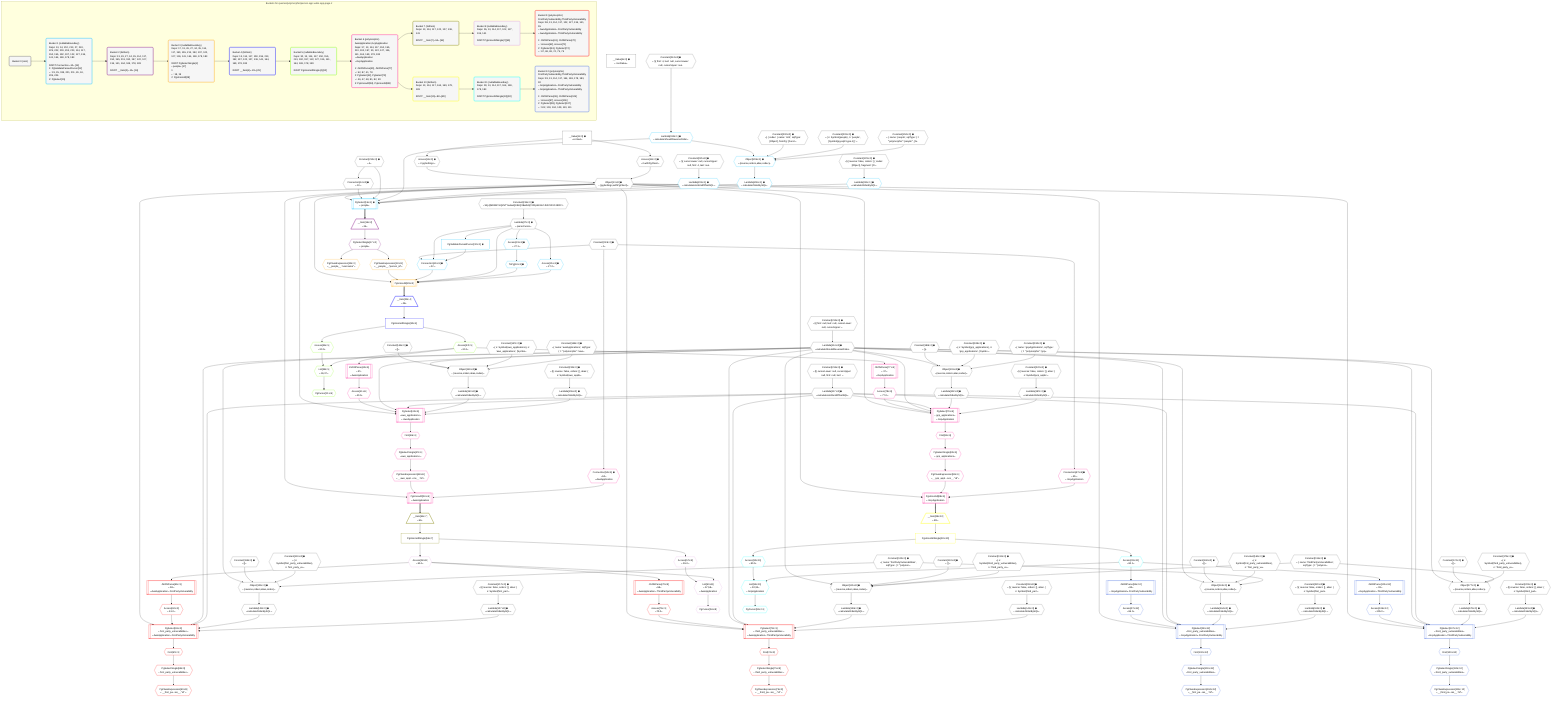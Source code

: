 %%{init: {'themeVariables': { 'fontSize': '12px'}}}%%
graph TD
    classDef path fill:#eee,stroke:#000,color:#000
    classDef plan fill:#fff,stroke-width:1px,color:#000
    classDef itemplan fill:#fff,stroke-width:2px,color:#000
    classDef unbatchedplan fill:#dff,stroke-width:1px,color:#000
    classDef sideeffectplan fill:#fcc,stroke-width:2px,color:#000
    classDef bucket fill:#f6f6f6,color:#000,stroke-width:2px,text-align:left


    %% plan dependencies
    Object121{{"Object[121∈0] ➊<br />ᐸ{reverse,orders,alias,codec}ᐳ"}}:::plan
    Lambda114{{"Lambda[114∈0] ➊<br />ᐸcalculateShouldReverseOrderᐳ"}}:::plan
    Constant118{{"Constant[118∈0] ➊<br />ᐸ[]ᐳ"}}:::plan
    Constant119{{"Constant[119∈0] ➊<br />ᐸ{ s: Symbol(first_party_vulnerabilities), n: 'first_party_vuᐳ"}}:::plan
    Constant120{{"Constant[120∈0] ➊<br />ᐸ{ name: 'firstPartyVulnerabilities', sqlType: { t: '”polymorᐳ"}}:::plan
    Lambda114 & Constant118 & Constant119 & Constant120 --> Object121
    Object135{{"Object[135∈0] ➊<br />ᐸ{reverse,orders,alias,codec}ᐳ"}}:::plan
    Constant132{{"Constant[132∈0] ➊<br />ᐸ[]ᐳ"}}:::plan
    Constant133{{"Constant[133∈0] ➊<br />ᐸ{ s: Symbol(third_party_vulnerabilities), n: 'third_party_vuᐳ"}}:::plan
    Constant134{{"Constant[134∈0] ➊<br />ᐸ{ name: 'thirdPartyVulnerabilities', sqlType: { t: '”polymorᐳ"}}:::plan
    Lambda114 & Constant132 & Constant133 & Constant134 --> Object135
    Object149{{"Object[149∈0] ➊<br />ᐸ{reverse,orders,alias,codec}ᐳ"}}:::plan
    Constant146{{"Constant[146∈0] ➊<br />ᐸ[]ᐳ"}}:::plan
    Constant147{{"Constant[147∈0] ➊<br />ᐸ{ s: Symbol(aws_applications), n: 'aws_applications', [Symboᐳ"}}:::plan
    Constant148{{"Constant[148∈0] ➊<br />ᐸ{ name: 'awsApplications', sqlType: { t: '”polymorphic”.”awsᐳ"}}:::plan
    Lambda114 & Constant146 & Constant147 & Constant148 --> Object149
    Object163{{"Object[163∈0] ➊<br />ᐸ{reverse,orders,alias,codec}ᐳ"}}:::plan
    Constant160{{"Constant[160∈0] ➊<br />ᐸ[]ᐳ"}}:::plan
    Constant161{{"Constant[161∈0] ➊<br />ᐸ{ s: Symbol(first_party_vulnerabilities), n: 'first_party_vuᐳ"}}:::plan
    Lambda114 & Constant160 & Constant161 & Constant120 --> Object163
    Object177{{"Object[177∈0] ➊<br />ᐸ{reverse,orders,alias,codec}ᐳ"}}:::plan
    Constant174{{"Constant[174∈0] ➊<br />ᐸ[]ᐳ"}}:::plan
    Constant175{{"Constant[175∈0] ➊<br />ᐸ{ s: Symbol(third_party_vulnerabilities), n: 'third_party_vuᐳ"}}:::plan
    Lambda114 & Constant174 & Constant175 & Constant134 --> Object177
    Object191{{"Object[191∈0] ➊<br />ᐸ{reverse,orders,alias,codec}ᐳ"}}:::plan
    Constant188{{"Constant[188∈0] ➊<br />ᐸ[]ᐳ"}}:::plan
    Constant189{{"Constant[189∈0] ➊<br />ᐸ{ s: Symbol(gcp_applications), n: 'gcp_applications', [Symboᐳ"}}:::plan
    Constant190{{"Constant[190∈0] ➊<br />ᐸ{ name: 'gcpApplications', sqlType: { t: '”polymorphic”.”gcpᐳ"}}:::plan
    Lambda114 & Constant188 & Constant189 & Constant190 --> Object191
    Object13{{"Object[13∈0] ➊<br />ᐸ{pgSettings,withPgClient}ᐳ"}}:::plan
    Access11{{"Access[11∈0] ➊<br />ᐸ2.pgSettingsᐳ"}}:::plan
    Access12{{"Access[12∈0] ➊<br />ᐸ2.withPgClientᐳ"}}:::plan
    Access11 & Access12 --> Object13
    __Value2["__Value[2∈0] ➊<br />ᐸcontextᐳ"]:::plan
    __Value2 --> Access11
    __Value2 --> Access12
    Connection14{{"Connection[14∈0] ➊<br />ᐸ10ᐳ"}}:::plan
    Constant212{{"Constant[212∈0] ➊<br />ᐸ4ᐳ"}}:::plan
    Constant212 --> Connection14
    Lambda27{{"Lambda[27∈0] ➊<br />ᐸparseCursorᐳ"}}:::plan
    Constant214{{"Constant[214∈0] ➊<br />ᐸ'WyJjMDM4YzQzNTYwIiwiQXdzQXBwbGljYXRpb24iLCJbXCI0XCJdIl0='ᐳ"}}:::plan
    Constant214 --> Lambda27
    Constant215{{"Constant[215∈0] ➊<br />ᐸ§{ first: null, last: null, cursorLower: null, cursorUpper: ᐳ"}}:::plan
    Constant215 --> Lambda114
    Lambda117{{"Lambda[117∈0] ➊<br />ᐸcalculateLimitAndOffsetSQLᐳ"}}:::plan
    Constant216{{"Constant[216∈0] ➊<br />ᐸ§{ cursorLower: null, cursorUpper: null, first: null, last: ᐳ"}}:::plan
    Constant216 --> Lambda117
    Lambda122{{"Lambda[122∈0] ➊<br />ᐸcalculateOrderBySQLᐳ"}}:::plan
    Object121 --> Lambda122
    Lambda127{{"Lambda[127∈0] ➊<br />ᐸcalculateOrderBySQLᐳ"}}:::plan
    Constant217{{"Constant[217∈0] ➊<br />ᐸ§{ reverse: false, orders: [], alias: { s: Symbol(first_partᐳ"}}:::plan
    Constant217 --> Lambda127
    Lambda136{{"Lambda[136∈0] ➊<br />ᐸcalculateOrderBySQLᐳ"}}:::plan
    Object135 --> Lambda136
    Lambda141{{"Lambda[141∈0] ➊<br />ᐸcalculateOrderBySQLᐳ"}}:::plan
    Constant218{{"Constant[218∈0] ➊<br />ᐸ§{ reverse: false, orders: [], alias: { s: Symbol(third_partᐳ"}}:::plan
    Constant218 --> Lambda141
    Lambda150{{"Lambda[150∈0] ➊<br />ᐸcalculateOrderBySQLᐳ"}}:::plan
    Object149 --> Lambda150
    Lambda155{{"Lambda[155∈0] ➊<br />ᐸcalculateOrderBySQLᐳ"}}:::plan
    Constant219{{"Constant[219∈0] ➊<br />ᐸ§{ reverse: false, orders: [], alias: { s: Symbol(aws_applicᐳ"}}:::plan
    Constant219 --> Lambda155
    Lambda164{{"Lambda[164∈0] ➊<br />ᐸcalculateOrderBySQLᐳ"}}:::plan
    Object163 --> Lambda164
    Lambda169{{"Lambda[169∈0] ➊<br />ᐸcalculateOrderBySQLᐳ"}}:::plan
    Constant220{{"Constant[220∈0] ➊<br />ᐸ§{ reverse: false, orders: [], alias: { s: Symbol(first_partᐳ"}}:::plan
    Constant220 --> Lambda169
    Lambda178{{"Lambda[178∈0] ➊<br />ᐸcalculateOrderBySQLᐳ"}}:::plan
    Object177 --> Lambda178
    Lambda183{{"Lambda[183∈0] ➊<br />ᐸcalculateOrderBySQLᐳ"}}:::plan
    Constant221{{"Constant[221∈0] ➊<br />ᐸ§{ reverse: false, orders: [], alias: { s: Symbol(third_partᐳ"}}:::plan
    Constant221 --> Lambda183
    Lambda192{{"Lambda[192∈0] ➊<br />ᐸcalculateOrderBySQLᐳ"}}:::plan
    Object191 --> Lambda192
    Lambda197{{"Lambda[197∈0] ➊<br />ᐸcalculateOrderBySQLᐳ"}}:::plan
    Constant222{{"Constant[222∈0] ➊<br />ᐸ§{ reverse: false, orders: [], alias: { s: Symbol(gcp_applicᐳ"}}:::plan
    Constant222 --> Lambda197
    __Value4["__Value[4∈0] ➊<br />ᐸrootValueᐳ"]:::plan
    Constant202{{"Constant[202∈0] ➊<br />ᐸ[ { codec: { name: 'int4', sqlType: [Object], fromPg: [Functᐳ"}}:::plan
    Constant203{{"Constant[203∈0] ➊<br />ᐸ{ s: Symbol(people), n: 'people', [Symbol(pg-sql2-type-1)]: ᐳ"}}:::plan
    Constant204{{"Constant[204∈0] ➊<br />ᐸ{ name: 'people', sqlType: { t: '”polymorphic”.”people”', [Sᐳ"}}:::plan
    Constant213{{"Constant[213∈0] ➊<br />ᐸ1ᐳ"}}:::plan
    Constant223{{"Constant[223∈0] ➊<br />ᐸ§{ reverse: false, orders: [ { codec: [Object], fragment: [Oᐳ"}}:::plan
    Constant224{{"Constant[224∈0] ➊<br />ᐸ§{ first: 4, last: null, cursorLower: null, cursorUpper: nulᐳ"}}:::plan
    Constant225{{"Constant[225∈0] ➊<br />ᐸ§{ cursorLower: null, cursorUpper: null, first: 4, last: nulᐳ"}}:::plan
    PgSelect15[["PgSelect[15∈1] ➊<br />ᐸpeopleᐳ"]]:::plan
    Lambda199{{"Lambda[199∈1] ➊<br />ᐸcalculateShouldReverseOrderᐳ"}}:::plan
    Lambda201{{"Lambda[201∈1] ➊<br />ᐸcalculateLimitAndOffsetSQLᐳ"}}:::plan
    Lambda206{{"Lambda[206∈1] ➊<br />ᐸcalculateOrderBySQLᐳ"}}:::plan
    Lambda211{{"Lambda[211∈1] ➊<br />ᐸcalculateOrderBySQLᐳ"}}:::plan
    Object13 & Connection14 & Constant212 & Lambda199 & Lambda201 & Lambda206 & Lambda211 --> PgSelect15
    Object205{{"Object[205∈1] ➊<br />ᐸ{reverse,orders,alias,codec}ᐳ"}}:::plan
    Lambda199 & Constant202 & Constant203 & Constant204 --> Object205
    Connection26{{"Connection[26∈1] ➊<br />ᐸ22ᐳ"}}:::plan
    PgValidateParsedCursor32["PgValidateParsedCursor[32∈1] ➊"]:::plan
    Constant213 & Lambda27 & PgValidateParsedCursor32 --> Connection26
    Lambda27 --> PgValidateParsedCursor32
    Access33{{"Access[33∈1] ➊<br />ᐸ27.1ᐳ"}}:::plan
    Lambda27 --> Access33
    ToPg34{{"ToPg[34∈1] ➊"}}:::plan
    Access33 --> ToPg34
    Access35{{"Access[35∈1] ➊<br />ᐸ27.2ᐳ"}}:::plan
    Lambda27 --> Access35
    Constant224 --> Lambda199
    Constant225 --> Lambda201
    Object205 --> Lambda206
    Constant223 --> Lambda211
    __Item16[/"__Item[16∈2]<br />ᐸ15ᐳ"\]:::itemplan
    PgSelect15 ==> __Item16
    PgSelectSingle17{{"PgSelectSingle[17∈2]<br />ᐸpeopleᐳ"}}:::plan
    __Item16 --> PgSelectSingle17
    PgUnionAll28[["PgUnionAll[28∈3]"]]:::plan
    PgClassExpression18{{"PgClassExpression[18∈3]<br />ᐸ__people__.”person_id”ᐳ"}}:::plan
    Object13 & PgClassExpression18 & Connection26 & Lambda27 & ToPg34 & Access35 --> PgUnionAll28
    PgSelectSingle17 --> PgClassExpression18
    PgClassExpression19{{"PgClassExpression[19∈3]<br />ᐸ__people__.”username”ᐳ"}}:::plan
    PgSelectSingle17 --> PgClassExpression19
    __Item29[/"__Item[29∈4]<br />ᐸ28ᐳ"\]:::itemplan
    PgUnionAll28 ==> __Item29
    PgUnionAllSingle30["PgUnionAllSingle[30∈4]"]:::plan
    __Item29 --> PgUnionAllSingle30
    List38{{"List[38∈5]<br />ᐸ36,37ᐳ"}}:::plan
    Access36{{"Access[36∈5]<br />ᐸ30.0ᐳ"}}:::plan
    Access37{{"Access[37∈5]<br />ᐸ30.1ᐳ"}}:::plan
    Access36 & Access37 --> List38
    PgCursor31{{"PgCursor[31∈5]"}}:::plan
    List38 --> PgCursor31
    PgUnionAllSingle30 --> Access36
    PgUnionAllSingle30 --> Access37
    PgSelect42[["PgSelect[42∈6]<br />ᐸaws_applicationsᐳ<br />ᐳAwsApplication"]]:::plan
    Access41{{"Access[41∈6]<br />ᐸ40.0ᐳ"}}:::plan
    Object13 & Access41 & Lambda114 & Lambda117 & Lambda150 & Lambda155 --> PgSelect42
    PgSelect79[["PgSelect[79∈6]<br />ᐸgcp_applicationsᐳ<br />ᐳGcpApplication"]]:::plan
    Access78{{"Access[78∈6]<br />ᐸ77.0ᐳ"}}:::plan
    Object13 & Access78 & Lambda114 & Lambda117 & Lambda192 & Lambda197 --> PgSelect79
    PgUnionAll53[["PgUnionAll[53∈6]<br />ᐳAwsApplication"]]:::plan
    PgClassExpression48{{"PgClassExpression[48∈6]<br />ᐸ__aws_appl...ons__.”id”ᐳ"}}:::plan
    Connection52{{"Connection[52∈6] ➊<br />ᐸ50ᐳ<br />ᐳAwsApplication"}}:::plan
    Object13 & PgClassExpression48 & Connection52 --> PgUnionAll53
    PgUnionAll88[["PgUnionAll[88∈6]<br />ᐳGcpApplication"]]:::plan
    PgClassExpression83{{"PgClassExpression[83∈6]<br />ᐸ__gcp_appl...ons__.”id”ᐳ"}}:::plan
    Connection87{{"Connection[87∈6] ➊<br />ᐸ85ᐳ<br />ᐳGcpApplication"}}:::plan
    Object13 & PgClassExpression83 & Connection87 --> PgUnionAll88
    JSONParse40[["JSONParse[40∈6]<br />ᐸ37ᐳ<br />ᐳAwsApplication"]]:::plan
    Access37 --> JSONParse40
    JSONParse40 --> Access41
    First46{{"First[46∈6]"}}:::plan
    PgSelect42 --> First46
    PgSelectSingle47{{"PgSelectSingle[47∈6]<br />ᐸaws_applicationsᐳ"}}:::plan
    First46 --> PgSelectSingle47
    PgSelectSingle47 --> PgClassExpression48
    Constant213 --> Connection52
    JSONParse77[["JSONParse[77∈6]<br />ᐸ37ᐳ<br />ᐳGcpApplication"]]:::plan
    Access37 --> JSONParse77
    JSONParse77 --> Access78
    First81{{"First[81∈6]"}}:::plan
    PgSelect79 --> First81
    PgSelectSingle82{{"PgSelectSingle[82∈6]<br />ᐸgcp_applicationsᐳ"}}:::plan
    First81 --> PgSelectSingle82
    PgSelectSingle82 --> PgClassExpression83
    Constant213 --> Connection87
    __Item54[/"__Item[54∈7]<br />ᐸ53ᐳ"\]:::itemplan
    PgUnionAll53 ==> __Item54
    PgUnionAllSingle55["PgUnionAllSingle[55∈7]"]:::plan
    __Item54 --> PgUnionAllSingle55
    List59{{"List[59∈8]<br />ᐸ57,58ᐳ<br />ᐳAwsApplication"}}:::plan
    Access57{{"Access[57∈8]<br />ᐸ55.0ᐳ"}}:::plan
    Access58{{"Access[58∈8]<br />ᐸ55.1ᐳ"}}:::plan
    Access57 & Access58 --> List59
    PgCursor56{{"PgCursor[56∈8]"}}:::plan
    List59 --> PgCursor56
    PgUnionAllSingle55 --> Access57
    PgUnionAllSingle55 --> Access58
    PgSelect63[["PgSelect[63∈9]<br />ᐸfirst_party_vulnerabilitiesᐳ<br />ᐳAwsApplicationᐳFirstPartyVulnerability"]]:::plan
    Access62{{"Access[62∈9]<br />ᐸ61.0ᐳ"}}:::plan
    Object13 & Access62 & Lambda114 & Lambda117 & Lambda122 & Lambda127 --> PgSelect63
    PgSelect72[["PgSelect[72∈9]<br />ᐸthird_party_vulnerabilitiesᐳ<br />ᐳAwsApplicationᐳThirdPartyVulnerability"]]:::plan
    Access71{{"Access[71∈9]<br />ᐸ70.0ᐳ"}}:::plan
    Object13 & Access71 & Lambda114 & Lambda117 & Lambda136 & Lambda141 --> PgSelect72
    JSONParse61[["JSONParse[61∈9]<br />ᐸ58ᐳ<br />ᐳAwsApplicationᐳFirstPartyVulnerability"]]:::plan
    Access58 --> JSONParse61
    JSONParse61 --> Access62
    First67{{"First[67∈9]"}}:::plan
    PgSelect63 --> First67
    PgSelectSingle68{{"PgSelectSingle[68∈9]<br />ᐸfirst_party_vulnerabilitiesᐳ"}}:::plan
    First67 --> PgSelectSingle68
    PgClassExpression69{{"PgClassExpression[69∈9]<br />ᐸ__first_pa...ies__.”id”ᐳ"}}:::plan
    PgSelectSingle68 --> PgClassExpression69
    JSONParse70[["JSONParse[70∈9]<br />ᐸ58ᐳ<br />ᐳAwsApplicationᐳThirdPartyVulnerability"]]:::plan
    Access58 --> JSONParse70
    JSONParse70 --> Access71
    First74{{"First[74∈9]"}}:::plan
    PgSelect72 --> First74
    PgSelectSingle75{{"PgSelectSingle[75∈9]<br />ᐸthird_party_vulnerabilitiesᐳ"}}:::plan
    First74 --> PgSelectSingle75
    PgClassExpression76{{"PgClassExpression[76∈9]<br />ᐸ__third_pa...ies__.”id”ᐳ"}}:::plan
    PgSelectSingle75 --> PgClassExpression76
    __Item89[/"__Item[89∈10]<br />ᐸ88ᐳ"\]:::itemplan
    PgUnionAll88 ==> __Item89
    PgUnionAllSingle90["PgUnionAllSingle[90∈10]"]:::plan
    __Item89 --> PgUnionAllSingle90
    List94{{"List[94∈11]<br />ᐸ92,93ᐳ<br />ᐳGcpApplication"}}:::plan
    Access92{{"Access[92∈11]<br />ᐸ90.0ᐳ"}}:::plan
    Access93{{"Access[93∈11]<br />ᐸ90.1ᐳ"}}:::plan
    Access92 & Access93 --> List94
    PgCursor91{{"PgCursor[91∈11]"}}:::plan
    List94 --> PgCursor91
    PgUnionAllSingle90 --> Access92
    PgUnionAllSingle90 --> Access93
    PgSelect98[["PgSelect[98∈12]<br />ᐸfirst_party_vulnerabilitiesᐳ<br />ᐳGcpApplicationᐳFirstPartyVulnerability"]]:::plan
    Access97{{"Access[97∈12]<br />ᐸ96.0ᐳ"}}:::plan
    Object13 & Access97 & Lambda114 & Lambda117 & Lambda164 & Lambda169 --> PgSelect98
    PgSelect107[["PgSelect[107∈12]<br />ᐸthird_party_vulnerabilitiesᐳ<br />ᐳGcpApplicationᐳThirdPartyVulnerability"]]:::plan
    Access106{{"Access[106∈12]<br />ᐸ105.0ᐳ"}}:::plan
    Object13 & Access106 & Lambda114 & Lambda117 & Lambda178 & Lambda183 --> PgSelect107
    JSONParse96[["JSONParse[96∈12]<br />ᐸ93ᐳ<br />ᐳGcpApplicationᐳFirstPartyVulnerability"]]:::plan
    Access93 --> JSONParse96
    JSONParse96 --> Access97
    First102{{"First[102∈12]"}}:::plan
    PgSelect98 --> First102
    PgSelectSingle103{{"PgSelectSingle[103∈12]<br />ᐸfirst_party_vulnerabilitiesᐳ"}}:::plan
    First102 --> PgSelectSingle103
    PgClassExpression104{{"PgClassExpression[104∈12]<br />ᐸ__first_pa...ies__.”id”ᐳ"}}:::plan
    PgSelectSingle103 --> PgClassExpression104
    JSONParse105[["JSONParse[105∈12]<br />ᐸ93ᐳ<br />ᐳGcpApplicationᐳThirdPartyVulnerability"]]:::plan
    Access93 --> JSONParse105
    JSONParse105 --> Access106
    First109{{"First[109∈12]"}}:::plan
    PgSelect107 --> First109
    PgSelectSingle110{{"PgSelectSingle[110∈12]<br />ᐸthird_party_vulnerabilitiesᐳ"}}:::plan
    First109 --> PgSelectSingle110
    PgClassExpression111{{"PgClassExpression[111∈12]<br />ᐸ__third_pa...ies__.”id”ᐳ"}}:::plan
    PgSelectSingle110 --> PgClassExpression111

    %% define steps

    subgraph "Buckets for queries/polymorphic/person-app-vulns.app-page-2"
    Bucket0("Bucket 0 (root)"):::bucket
    classDef bucket0 stroke:#696969
    class Bucket0,__Value2,__Value4,Access11,Access12,Object13,Connection14,Lambda27,Lambda114,Lambda117,Constant118,Constant119,Constant120,Object121,Lambda122,Lambda127,Constant132,Constant133,Constant134,Object135,Lambda136,Lambda141,Constant146,Constant147,Constant148,Object149,Lambda150,Lambda155,Constant160,Constant161,Object163,Lambda164,Lambda169,Constant174,Constant175,Object177,Lambda178,Lambda183,Constant188,Constant189,Constant190,Object191,Lambda192,Lambda197,Constant202,Constant203,Constant204,Constant212,Constant213,Constant214,Constant215,Constant216,Constant217,Constant218,Constant219,Constant220,Constant221,Constant222,Constant223,Constant224,Constant225 bucket0
    Bucket1("Bucket 1 (nullableBoundary)<br />Deps: 13, 14, 212, 213, 27, 224, 225, 202, 203, 204, 223, 114, 117, 150, 155, 192, 197, 122, 127, 136, 141, 164, 169, 178, 183<br /><br />ROOT Connectionᐸ10ᐳ[14]<br />1: PgValidateParsedCursor[32]<br />ᐳ: 33, 35, 199, 201, 211, 26, 34, 205, 206<br />2: PgSelect[15]"):::bucket
    classDef bucket1 stroke:#00bfff
    class Bucket1,PgSelect15,Connection26,PgValidateParsedCursor32,Access33,ToPg34,Access35,Lambda199,Lambda201,Object205,Lambda206,Lambda211 bucket1
    Bucket2("Bucket 2 (listItem)<br />Deps: 13, 26, 27, 34, 35, 114, 117, 150, 155, 213, 192, 197, 122, 127, 136, 141, 164, 169, 178, 183<br /><br />ROOT __Item{2}ᐸ15ᐳ[16]"):::bucket
    classDef bucket2 stroke:#7f007f
    class Bucket2,__Item16,PgSelectSingle17 bucket2
    Bucket3("Bucket 3 (nullableBoundary)<br />Deps: 17, 13, 26, 27, 34, 35, 114, 117, 150, 155, 213, 192, 197, 122, 127, 136, 141, 164, 169, 178, 183<br /><br />ROOT PgSelectSingle{2}ᐸpeopleᐳ[17]<br />1: <br />ᐳ: 18, 19<br />2: PgUnionAll[28]"):::bucket
    classDef bucket3 stroke:#ffa500
    class Bucket3,PgClassExpression18,PgClassExpression19,PgUnionAll28 bucket3
    Bucket4("Bucket 4 (listItem)<br />Deps: 13, 114, 117, 150, 155, 213, 192, 197, 122, 127, 136, 141, 164, 169, 178, 183<br /><br />ROOT __Item{4}ᐸ28ᐳ[29]"):::bucket
    classDef bucket4 stroke:#0000ff
    class Bucket4,__Item29,PgUnionAllSingle30 bucket4
    Bucket5("Bucket 5 (nullableBoundary)<br />Deps: 30, 13, 114, 117, 150, 155, 213, 192, 197, 122, 127, 136, 141, 164, 169, 178, 183<br /><br />ROOT PgUnionAllSingle{4}[30]"):::bucket
    classDef bucket5 stroke:#7fff00
    class Bucket5,PgCursor31,Access36,Access37,List38 bucket5
    Bucket6("Bucket 6 (polymorphic)<br />AwsApplication,GcpApplication<br />Deps: 37, 13, 114, 117, 150, 155, 213, 192, 197, 30, 122, 127, 136, 141, 164, 169, 178, 183<br />ᐳAwsApplication<br />ᐳGcpApplication<br /><br />1: JSONParse[40], JSONParse[77]<br />ᐳ: 52, 87, 41, 78<br />2: PgSelect[42], PgSelect[79]<br />ᐳ: 46, 47, 48, 81, 82, 83<br />3: PgUnionAll[53], PgUnionAll[88]"):::bucket
    classDef bucket6 stroke:#ff1493
    class Bucket6,JSONParse40,Access41,PgSelect42,First46,PgSelectSingle47,PgClassExpression48,Connection52,PgUnionAll53,JSONParse77,Access78,PgSelect79,First81,PgSelectSingle82,PgClassExpression83,Connection87,PgUnionAll88 bucket6
    Bucket7("Bucket 7 (listItem)<br />Deps: 13, 114, 117, 122, 127, 136, 141<br /><br />ROOT __Item{7}ᐸ53ᐳ[54]"):::bucket
    classDef bucket7 stroke:#808000
    class Bucket7,__Item54,PgUnionAllSingle55 bucket7
    Bucket8("Bucket 8 (nullableBoundary)<br />Deps: 55, 13, 114, 117, 122, 127, 136, 141<br /><br />ROOT PgUnionAllSingle{7}[55]"):::bucket
    classDef bucket8 stroke:#dda0dd
    class Bucket8,PgCursor56,Access57,Access58,List59 bucket8
    Bucket9("Bucket 9 (polymorphic)<br />FirstPartyVulnerability,ThirdPartyVulnerability<br />Deps: 58, 13, 114, 117, 122, 127, 136, 141, 55<br />ᐳAwsApplicationᐳFirstPartyVulnerability<br />ᐳAwsApplicationᐳThirdPartyVulnerability<br /><br />1: JSONParse[61], JSONParse[70]<br />ᐳ: Access[62], Access[71]<br />2: PgSelect[63], PgSelect[72]<br />ᐳ: 67, 68, 69, 74, 75, 76"):::bucket
    classDef bucket9 stroke:#ff0000
    class Bucket9,JSONParse61,Access62,PgSelect63,First67,PgSelectSingle68,PgClassExpression69,JSONParse70,Access71,PgSelect72,First74,PgSelectSingle75,PgClassExpression76 bucket9
    Bucket10("Bucket 10 (listItem)<br />Deps: 13, 114, 117, 164, 169, 178, 183<br /><br />ROOT __Item{10}ᐸ88ᐳ[89]"):::bucket
    classDef bucket10 stroke:#ffff00
    class Bucket10,__Item89,PgUnionAllSingle90 bucket10
    Bucket11("Bucket 11 (nullableBoundary)<br />Deps: 90, 13, 114, 117, 164, 169, 178, 183<br /><br />ROOT PgUnionAllSingle{10}[90]"):::bucket
    classDef bucket11 stroke:#00ffff
    class Bucket11,PgCursor91,Access92,Access93,List94 bucket11
    Bucket12("Bucket 12 (polymorphic)<br />FirstPartyVulnerability,ThirdPartyVulnerability<br />Deps: 93, 13, 114, 117, 164, 169, 178, 183, 90<br />ᐳGcpApplicationᐳFirstPartyVulnerability<br />ᐳGcpApplicationᐳThirdPartyVulnerability<br /><br />1: JSONParse[96], JSONParse[105]<br />ᐳ: Access[97], Access[106]<br />2: PgSelect[98], PgSelect[107]<br />ᐳ: 102, 103, 104, 109, 110, 111"):::bucket
    classDef bucket12 stroke:#4169e1
    class Bucket12,JSONParse96,Access97,PgSelect98,First102,PgSelectSingle103,PgClassExpression104,JSONParse105,Access106,PgSelect107,First109,PgSelectSingle110,PgClassExpression111 bucket12
    Bucket0 --> Bucket1
    Bucket1 --> Bucket2
    Bucket2 --> Bucket3
    Bucket3 --> Bucket4
    Bucket4 --> Bucket5
    Bucket5 --> Bucket6
    Bucket6 --> Bucket7 & Bucket10
    Bucket7 --> Bucket8
    Bucket8 --> Bucket9
    Bucket10 --> Bucket11
    Bucket11 --> Bucket12
    end